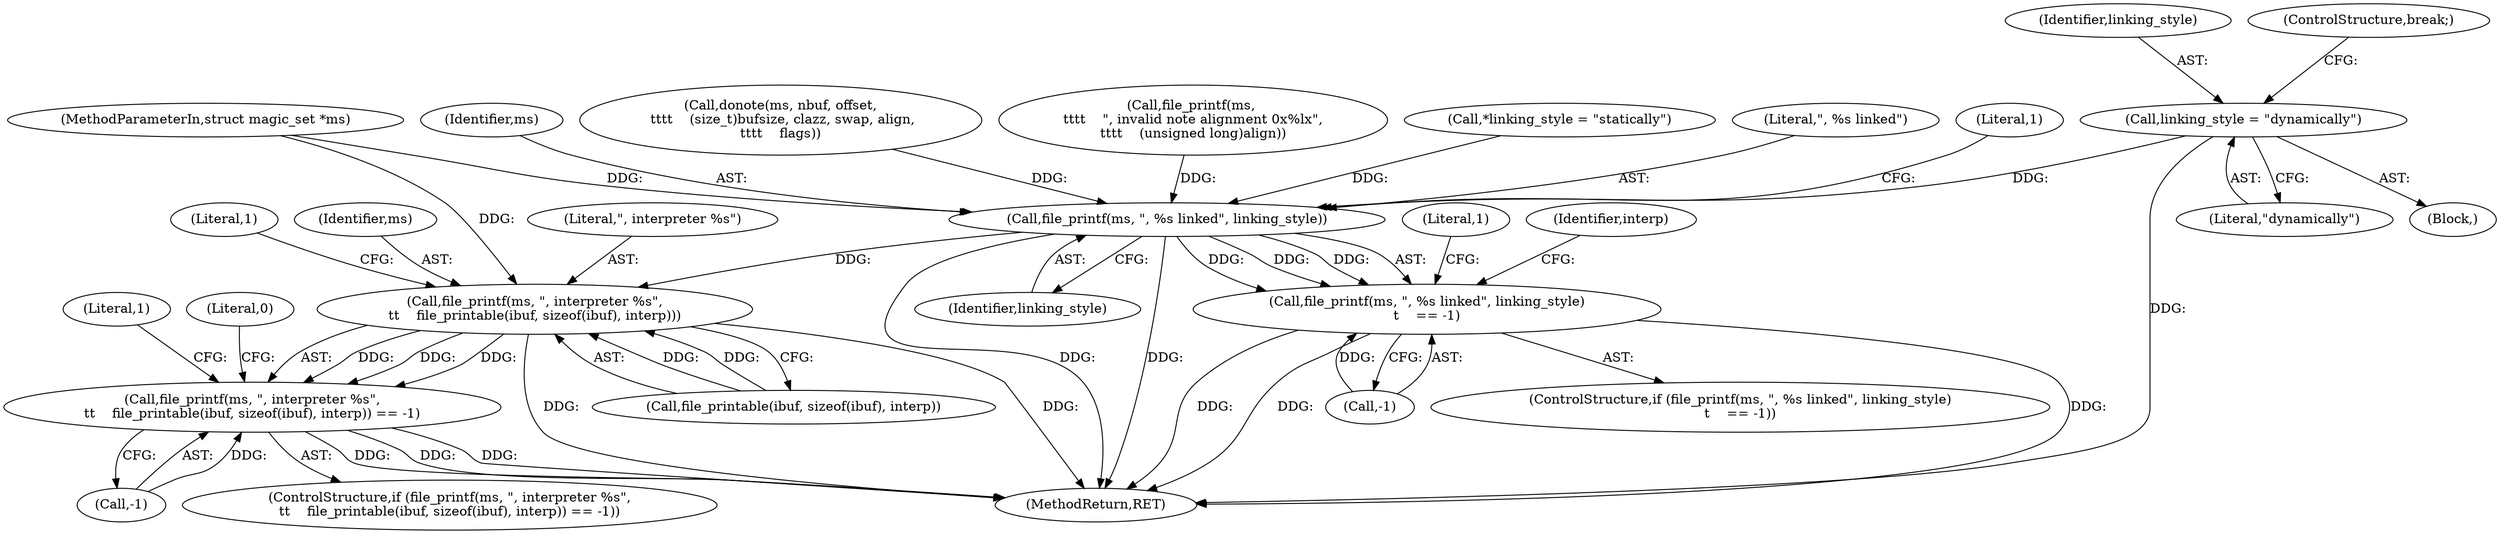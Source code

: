 digraph "0_file_ce90e05774dd77d86cfc8dfa6da57b32816841c4_4@pointer" {
"1000185" [label="(Call,linking_style = \"dynamically\")"];
"1000328" [label="(Call,file_printf(ms, \", %s linked\", linking_style))"];
"1000327" [label="(Call,file_printf(ms, \", %s linked\", linking_style)\n\t    == -1)"];
"1000343" [label="(Call,file_printf(ms, \", interpreter %s\",\n\t\t    file_printable(ibuf, sizeof(ibuf), interp)))"];
"1000342" [label="(Call,file_printf(ms, \", interpreter %s\",\n\t\t    file_printable(ibuf, sizeof(ibuf), interp)) == -1)"];
"1000327" [label="(Call,file_printf(ms, \", %s linked\", linking_style)\n\t    == -1)"];
"1000336" [label="(Literal,1)"];
"1000344" [label="(Identifier,ms)"];
"1000183" [label="(Block,)"];
"1000330" [label="(Literal,\", %s linked\")"];
"1000186" [label="(Identifier,linking_style)"];
"1000332" [label="(Call,-1)"];
"1000346" [label="(Call,file_printable(ibuf, sizeof(ibuf), interp))"];
"1000351" [label="(Call,-1)"];
"1000355" [label="(Literal,1)"];
"1000357" [label="(Literal,0)"];
"1000331" [label="(Identifier,linking_style)"];
"1000185" [label="(Call,linking_style = \"dynamically\")"];
"1000107" [label="(MethodParameterIn,struct magic_set *ms)"];
"1000339" [label="(Identifier,interp)"];
"1000342" [label="(Call,file_printf(ms, \", interpreter %s\",\n\t\t    file_printable(ibuf, sizeof(ibuf), interp)) == -1)"];
"1000187" [label="(Literal,\"dynamically\")"];
"1000326" [label="(ControlStructure,if (file_printf(ms, \", %s linked\", linking_style)\n\t    == -1))"];
"1000345" [label="(Literal,\", interpreter %s\")"];
"1000333" [label="(Literal,1)"];
"1000341" [label="(ControlStructure,if (file_printf(ms, \", interpreter %s\",\n\t\t    file_printable(ibuf, sizeof(ibuf), interp)) == -1))"];
"1000329" [label="(Identifier,ms)"];
"1000328" [label="(Call,file_printf(ms, \", %s linked\", linking_style))"];
"1000307" [label="(Call,donote(ms, nbuf, offset,\n \t\t\t\t    (size_t)bufsize, clazz, swap, align,\n\t\t\t\t    flags))"];
"1000188" [label="(ControlStructure,break;)"];
"1000352" [label="(Literal,1)"];
"1000343" [label="(Call,file_printf(ms, \", interpreter %s\",\n\t\t    file_printable(ibuf, sizeof(ibuf), interp)))"];
"1000208" [label="(Call,file_printf(ms, \n\t\t\t\t    \", invalid note alignment 0x%lx\",\n\t\t\t\t    (unsigned long)align))"];
"1000121" [label="(Call,*linking_style = \"statically\")"];
"1000358" [label="(MethodReturn,RET)"];
"1000185" -> "1000183"  [label="AST: "];
"1000185" -> "1000187"  [label="CFG: "];
"1000186" -> "1000185"  [label="AST: "];
"1000187" -> "1000185"  [label="AST: "];
"1000188" -> "1000185"  [label="CFG: "];
"1000185" -> "1000358"  [label="DDG: "];
"1000185" -> "1000328"  [label="DDG: "];
"1000328" -> "1000327"  [label="AST: "];
"1000328" -> "1000331"  [label="CFG: "];
"1000329" -> "1000328"  [label="AST: "];
"1000330" -> "1000328"  [label="AST: "];
"1000331" -> "1000328"  [label="AST: "];
"1000333" -> "1000328"  [label="CFG: "];
"1000328" -> "1000358"  [label="DDG: "];
"1000328" -> "1000358"  [label="DDG: "];
"1000328" -> "1000327"  [label="DDG: "];
"1000328" -> "1000327"  [label="DDG: "];
"1000328" -> "1000327"  [label="DDG: "];
"1000208" -> "1000328"  [label="DDG: "];
"1000307" -> "1000328"  [label="DDG: "];
"1000107" -> "1000328"  [label="DDG: "];
"1000121" -> "1000328"  [label="DDG: "];
"1000328" -> "1000343"  [label="DDG: "];
"1000327" -> "1000326"  [label="AST: "];
"1000327" -> "1000332"  [label="CFG: "];
"1000332" -> "1000327"  [label="AST: "];
"1000336" -> "1000327"  [label="CFG: "];
"1000339" -> "1000327"  [label="CFG: "];
"1000327" -> "1000358"  [label="DDG: "];
"1000327" -> "1000358"  [label="DDG: "];
"1000327" -> "1000358"  [label="DDG: "];
"1000332" -> "1000327"  [label="DDG: "];
"1000343" -> "1000342"  [label="AST: "];
"1000343" -> "1000346"  [label="CFG: "];
"1000344" -> "1000343"  [label="AST: "];
"1000345" -> "1000343"  [label="AST: "];
"1000346" -> "1000343"  [label="AST: "];
"1000352" -> "1000343"  [label="CFG: "];
"1000343" -> "1000358"  [label="DDG: "];
"1000343" -> "1000358"  [label="DDG: "];
"1000343" -> "1000342"  [label="DDG: "];
"1000343" -> "1000342"  [label="DDG: "];
"1000343" -> "1000342"  [label="DDG: "];
"1000107" -> "1000343"  [label="DDG: "];
"1000346" -> "1000343"  [label="DDG: "];
"1000346" -> "1000343"  [label="DDG: "];
"1000342" -> "1000341"  [label="AST: "];
"1000342" -> "1000351"  [label="CFG: "];
"1000351" -> "1000342"  [label="AST: "];
"1000355" -> "1000342"  [label="CFG: "];
"1000357" -> "1000342"  [label="CFG: "];
"1000342" -> "1000358"  [label="DDG: "];
"1000342" -> "1000358"  [label="DDG: "];
"1000342" -> "1000358"  [label="DDG: "];
"1000351" -> "1000342"  [label="DDG: "];
}
